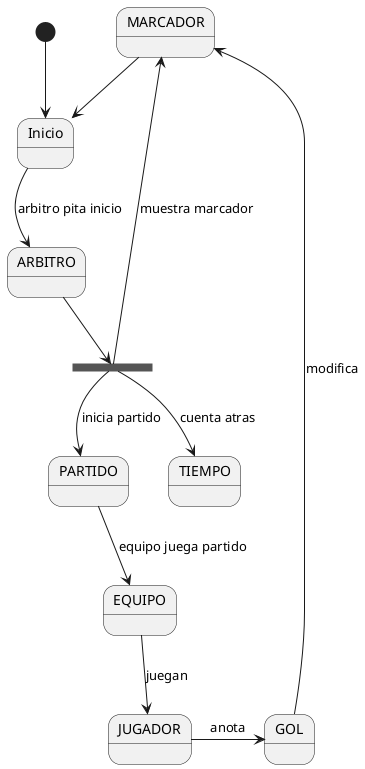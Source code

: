 @startuml DiagramaEstadosFutbol

state fork_state <<fork>>

state NONAME_PARTIDO as "PARTIDO"
state NONAME_MARCADOR as "MARCADOR"
state NONAME_EQUIPO as "EQUIPO"
state NONAME_TIEMPO as "TIEMPO"
state NONAME_JUGADOR as "JUGADOR"
state NONAME_ARBITRO as "ARBITRO"
state NONAME_GOL as "GOL"

[*] --> Inicio
' Inicio --> fork_state

'Arbitro pita
Inicio --> NONAME_ARBITRO : arbitro pita inicio
NONAME_ARBITRO --> fork_state

fork_state --> NONAME_MARCADOR : muestra marcador
fork_state --> NONAME_TIEMPO : cuenta atras
fork_state --> NONAME_PARTIDO : inicia partido

NONAME_PARTIDO --> NONAME_EQUIPO : equipo juega partido

NONAME_EQUIPO --> NONAME_JUGADOR : juegan

NONAME_JUGADOR -r-> NONAME_GOL : anota


NONAME_GOL -up-> NONAME_MARCADOR : modifica

NONAME_MARCADOR --> Inicio

@enduml